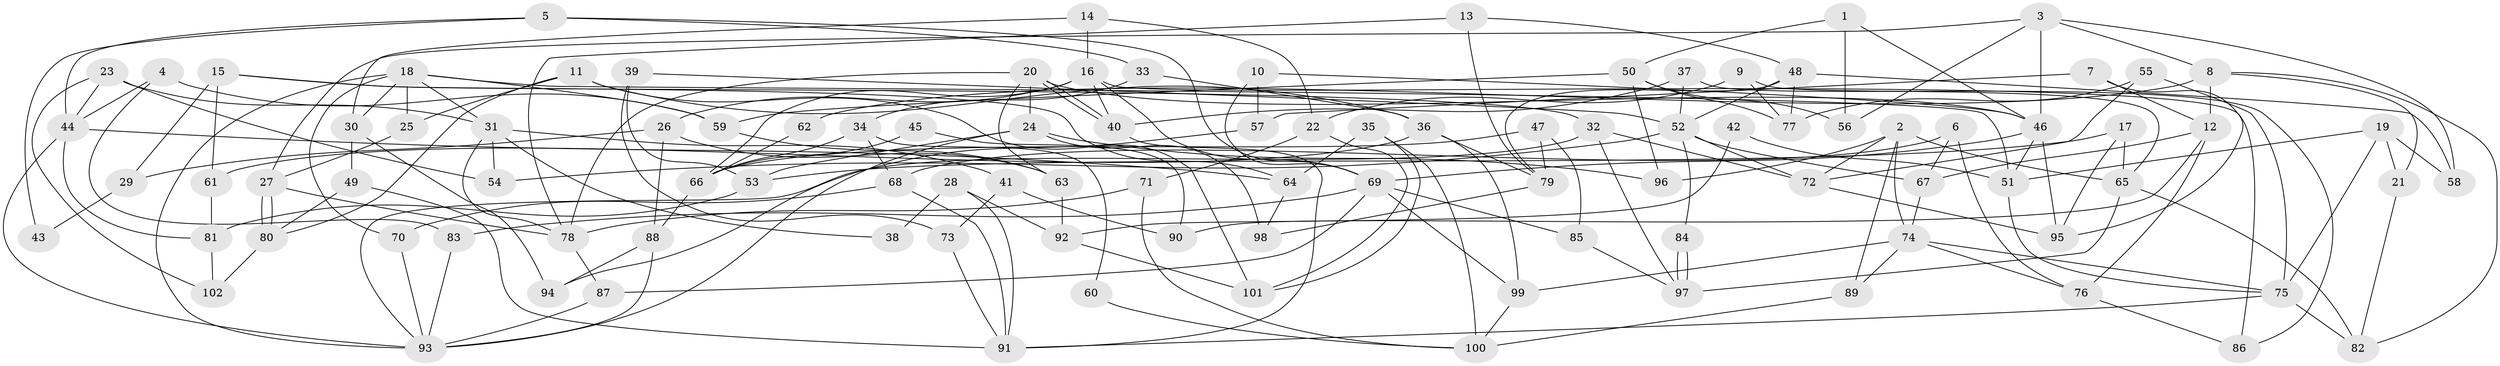 // coarse degree distribution, {3: 0.23529411764705882, 5: 0.25, 6: 0.08823529411764706, 4: 0.16176470588235295, 7: 0.10294117647058823, 12: 0.014705882352941176, 8: 0.058823529411764705, 2: 0.07352941176470588, 10: 0.014705882352941176}
// Generated by graph-tools (version 1.1) at 2025/41/03/06/25 10:41:53]
// undirected, 102 vertices, 204 edges
graph export_dot {
graph [start="1"]
  node [color=gray90,style=filled];
  1;
  2;
  3;
  4;
  5;
  6;
  7;
  8;
  9;
  10;
  11;
  12;
  13;
  14;
  15;
  16;
  17;
  18;
  19;
  20;
  21;
  22;
  23;
  24;
  25;
  26;
  27;
  28;
  29;
  30;
  31;
  32;
  33;
  34;
  35;
  36;
  37;
  38;
  39;
  40;
  41;
  42;
  43;
  44;
  45;
  46;
  47;
  48;
  49;
  50;
  51;
  52;
  53;
  54;
  55;
  56;
  57;
  58;
  59;
  60;
  61;
  62;
  63;
  64;
  65;
  66;
  67;
  68;
  69;
  70;
  71;
  72;
  73;
  74;
  75;
  76;
  77;
  78;
  79;
  80;
  81;
  82;
  83;
  84;
  85;
  86;
  87;
  88;
  89;
  90;
  91;
  92;
  93;
  94;
  95;
  96;
  97;
  98;
  99;
  100;
  101;
  102;
  1 -- 46;
  1 -- 50;
  1 -- 56;
  2 -- 74;
  2 -- 89;
  2 -- 65;
  2 -- 72;
  2 -- 96;
  3 -- 27;
  3 -- 8;
  3 -- 46;
  3 -- 56;
  3 -- 58;
  4 -- 83;
  4 -- 44;
  4 -- 59;
  5 -- 44;
  5 -- 69;
  5 -- 33;
  5 -- 43;
  6 -- 68;
  6 -- 67;
  6 -- 76;
  7 -- 12;
  7 -- 95;
  7 -- 57;
  8 -- 82;
  8 -- 21;
  8 -- 12;
  8 -- 62;
  9 -- 77;
  9 -- 22;
  9 -- 65;
  10 -- 69;
  10 -- 46;
  10 -- 57;
  11 -- 25;
  11 -- 36;
  11 -- 80;
  11 -- 101;
  12 -- 67;
  12 -- 76;
  12 -- 90;
  13 -- 78;
  13 -- 79;
  13 -- 48;
  14 -- 16;
  14 -- 30;
  14 -- 22;
  15 -- 32;
  15 -- 61;
  15 -- 29;
  15 -- 64;
  16 -- 69;
  16 -- 86;
  16 -- 26;
  16 -- 40;
  16 -- 66;
  17 -- 95;
  17 -- 65;
  17 -- 53;
  18 -- 51;
  18 -- 31;
  18 -- 25;
  18 -- 30;
  18 -- 59;
  18 -- 70;
  18 -- 93;
  19 -- 75;
  19 -- 58;
  19 -- 21;
  19 -- 51;
  20 -- 63;
  20 -- 40;
  20 -- 40;
  20 -- 24;
  20 -- 46;
  20 -- 78;
  21 -- 82;
  22 -- 101;
  22 -- 71;
  23 -- 44;
  23 -- 31;
  23 -- 54;
  23 -- 102;
  24 -- 96;
  24 -- 53;
  24 -- 93;
  24 -- 98;
  25 -- 27;
  26 -- 88;
  26 -- 29;
  26 -- 63;
  27 -- 80;
  27 -- 80;
  27 -- 78;
  28 -- 92;
  28 -- 91;
  28 -- 38;
  29 -- 43;
  30 -- 94;
  30 -- 49;
  31 -- 54;
  31 -- 78;
  31 -- 38;
  31 -- 41;
  32 -- 93;
  32 -- 97;
  32 -- 72;
  33 -- 36;
  33 -- 34;
  34 -- 68;
  34 -- 60;
  34 -- 66;
  35 -- 100;
  35 -- 64;
  35 -- 101;
  36 -- 79;
  36 -- 99;
  36 -- 61;
  37 -- 40;
  37 -- 52;
  37 -- 86;
  39 -- 53;
  39 -- 52;
  39 -- 73;
  40 -- 91;
  41 -- 73;
  41 -- 90;
  42 -- 51;
  42 -- 92;
  44 -- 93;
  44 -- 81;
  44 -- 64;
  45 -- 66;
  45 -- 90;
  46 -- 51;
  46 -- 69;
  46 -- 95;
  47 -- 66;
  47 -- 79;
  47 -- 85;
  48 -- 77;
  48 -- 52;
  48 -- 58;
  48 -- 79;
  49 -- 80;
  49 -- 91;
  50 -- 59;
  50 -- 56;
  50 -- 77;
  50 -- 96;
  51 -- 75;
  52 -- 72;
  52 -- 54;
  52 -- 67;
  52 -- 84;
  53 -- 81;
  55 -- 75;
  55 -- 72;
  55 -- 77;
  57 -- 94;
  59 -- 63;
  60 -- 100;
  61 -- 81;
  62 -- 66;
  63 -- 92;
  64 -- 98;
  65 -- 82;
  65 -- 97;
  66 -- 88;
  67 -- 74;
  68 -- 70;
  68 -- 91;
  69 -- 85;
  69 -- 83;
  69 -- 87;
  69 -- 99;
  70 -- 93;
  71 -- 78;
  71 -- 100;
  72 -- 95;
  73 -- 91;
  74 -- 76;
  74 -- 75;
  74 -- 89;
  74 -- 99;
  75 -- 91;
  75 -- 82;
  76 -- 86;
  78 -- 87;
  79 -- 98;
  80 -- 102;
  81 -- 102;
  83 -- 93;
  84 -- 97;
  84 -- 97;
  85 -- 97;
  87 -- 93;
  88 -- 93;
  88 -- 94;
  89 -- 100;
  92 -- 101;
  99 -- 100;
}
